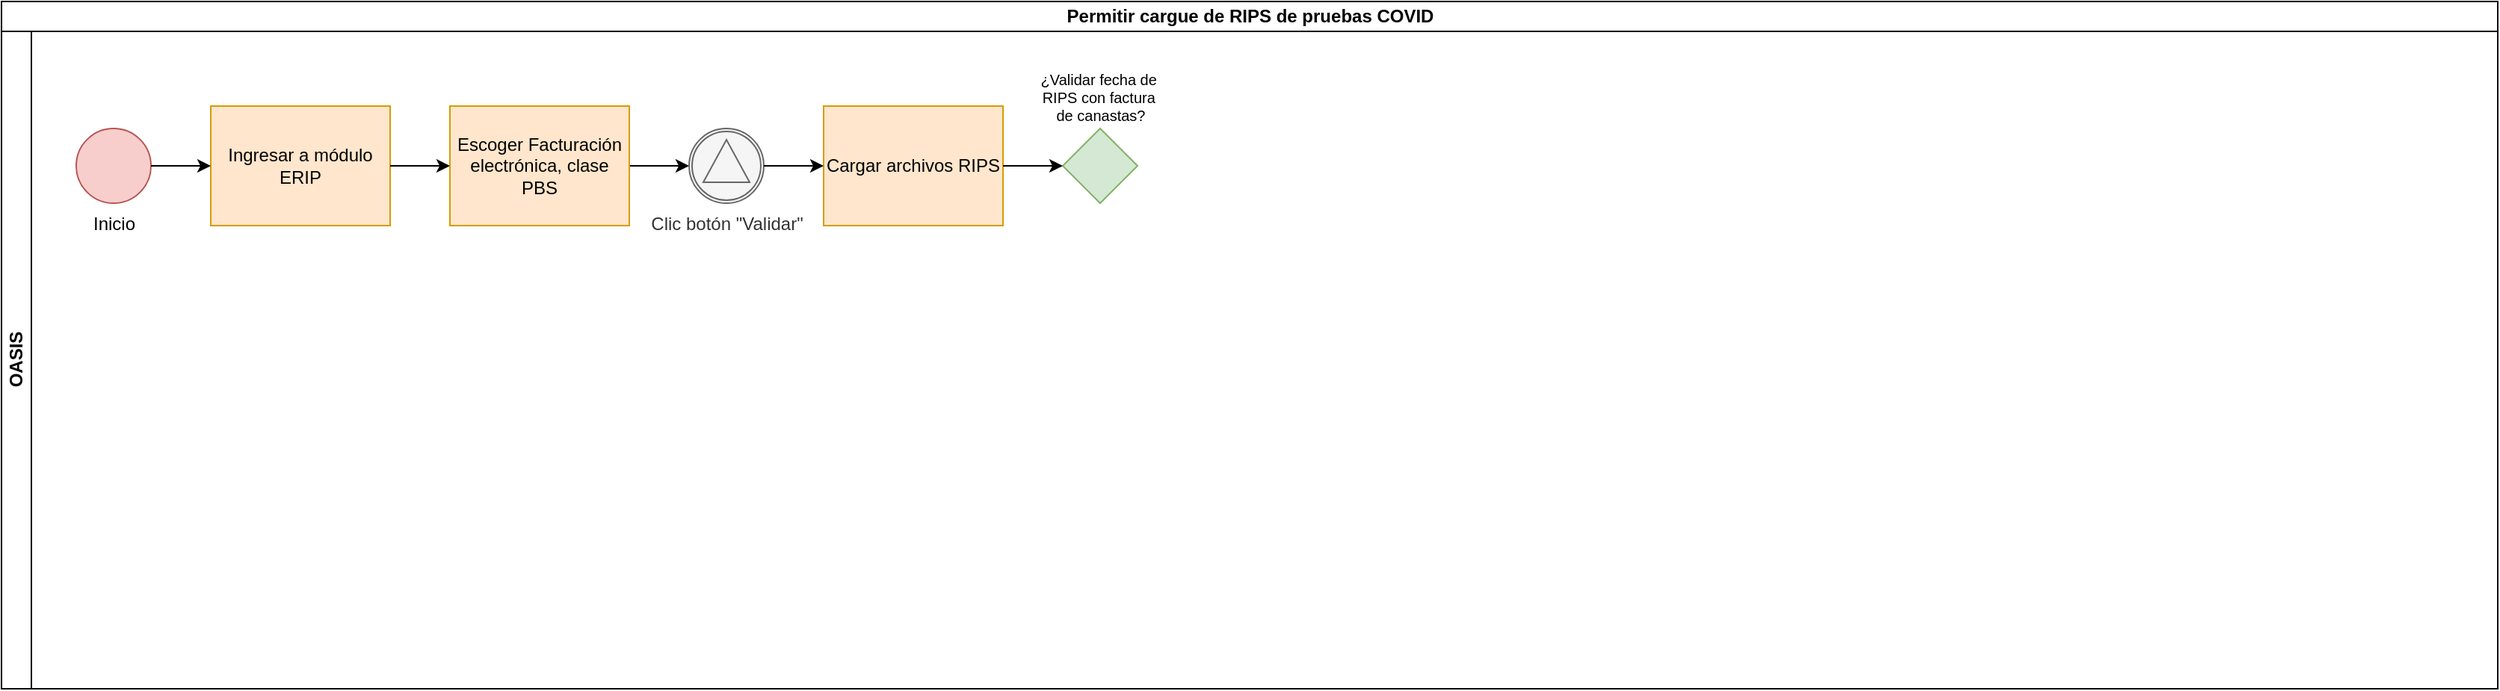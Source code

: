 <mxfile version="26.0.16">
  <diagram name="Página-1" id="Hdc81AM2Uc06f9mj2QX-">
    <mxGraphModel dx="794" dy="690" grid="1" gridSize="10" guides="1" tooltips="1" connect="1" arrows="1" fold="1" page="1" pageScale="1" pageWidth="2910" pageHeight="1030" math="0" shadow="0">
      <root>
        <mxCell id="0" />
        <mxCell id="1" parent="0" />
        <mxCell id="HDhrtGJA4EhIXhscm4DT-1" value="&lt;font style=&quot;vertical-align: inherit;&quot;&gt;&lt;font style=&quot;vertical-align: inherit;&quot;&gt;Permitir cargue de RIPS de pruebas COVID&lt;/font&gt;&lt;/font&gt;" style="swimlane;childLayout=stackLayout;resizeParent=1;resizeParentMax=0;horizontal=1;startSize=20;horizontalStack=0;html=1;" vertex="1" parent="1">
          <mxGeometry x="80" y="60" width="1670" height="460" as="geometry" />
        </mxCell>
        <mxCell id="HDhrtGJA4EhIXhscm4DT-2" value="&lt;font style=&quot;vertical-align: inherit;&quot;&gt;&lt;font style=&quot;vertical-align: inherit;&quot;&gt;OASIS&lt;/font&gt;&lt;/font&gt;" style="swimlane;startSize=20;horizontal=0;html=1;" vertex="1" parent="HDhrtGJA4EhIXhscm4DT-1">
          <mxGeometry y="20" width="1670" height="440" as="geometry" />
        </mxCell>
        <mxCell id="HDhrtGJA4EhIXhscm4DT-5" value="Inicio" style="points=[[0.145,0.145,0],[0.5,0,0],[0.855,0.145,0],[1,0.5,0],[0.855,0.855,0],[0.5,1,0],[0.145,0.855,0],[0,0.5,0]];shape=mxgraph.bpmn.event;html=1;verticalLabelPosition=bottom;labelBackgroundColor=#ffffff;verticalAlign=top;align=center;perimeter=ellipsePerimeter;outlineConnect=0;aspect=fixed;outline=standard;symbol=general;fillColor=#f8cecc;strokeColor=#b85450;" vertex="1" parent="HDhrtGJA4EhIXhscm4DT-2">
          <mxGeometry x="50" y="65" width="50" height="50" as="geometry" />
        </mxCell>
        <mxCell id="HDhrtGJA4EhIXhscm4DT-7" value="Ingresar a módulo ERIP" style="points=[[0.25,0,0],[0.5,0,0],[0.75,0,0],[1,0.25,0],[1,0.5,0],[1,0.75,0],[0.75,1,0],[0.5,1,0],[0.25,1,0],[0,0.75,0],[0,0.5,0],[0,0.25,0]];shape=mxgraph.bpmn.task2;whiteSpace=wrap;rectStyle=rounded;size=10;html=1;container=1;expand=0;collapsible=0;taskMarker=user;fillColor=#ffe6cc;strokeColor=#d79b00;" vertex="1" parent="HDhrtGJA4EhIXhscm4DT-2">
          <mxGeometry x="140" y="50" width="120" height="80" as="geometry" />
        </mxCell>
        <mxCell id="HDhrtGJA4EhIXhscm4DT-6" style="edgeStyle=orthogonalEdgeStyle;rounded=0;orthogonalLoop=1;jettySize=auto;html=1;" edge="1" parent="HDhrtGJA4EhIXhscm4DT-2" source="HDhrtGJA4EhIXhscm4DT-5" target="HDhrtGJA4EhIXhscm4DT-7">
          <mxGeometry relative="1" as="geometry">
            <mxPoint x="140" y="90" as="targetPoint" />
          </mxGeometry>
        </mxCell>
        <mxCell id="HDhrtGJA4EhIXhscm4DT-11" style="edgeStyle=orthogonalEdgeStyle;rounded=0;orthogonalLoop=1;jettySize=auto;html=1;" edge="1" parent="HDhrtGJA4EhIXhscm4DT-2" source="HDhrtGJA4EhIXhscm4DT-9" target="HDhrtGJA4EhIXhscm4DT-10">
          <mxGeometry relative="1" as="geometry" />
        </mxCell>
        <mxCell id="HDhrtGJA4EhIXhscm4DT-9" value="Escoger Facturación electrónica, clase PBS" style="points=[[0.25,0,0],[0.5,0,0],[0.75,0,0],[1,0.25,0],[1,0.5,0],[1,0.75,0],[0.75,1,0],[0.5,1,0],[0.25,1,0],[0,0.75,0],[0,0.5,0],[0,0.25,0]];shape=mxgraph.bpmn.task2;whiteSpace=wrap;rectStyle=rounded;size=10;html=1;container=1;expand=0;collapsible=0;taskMarker=user;fillColor=#ffe6cc;strokeColor=#d79b00;" vertex="1" parent="HDhrtGJA4EhIXhscm4DT-2">
          <mxGeometry x="300" y="50" width="120" height="80" as="geometry" />
        </mxCell>
        <mxCell id="HDhrtGJA4EhIXhscm4DT-8" style="edgeStyle=orthogonalEdgeStyle;rounded=0;orthogonalLoop=1;jettySize=auto;html=1;" edge="1" parent="HDhrtGJA4EhIXhscm4DT-2" source="HDhrtGJA4EhIXhscm4DT-7" target="HDhrtGJA4EhIXhscm4DT-9">
          <mxGeometry relative="1" as="geometry">
            <mxPoint x="300" y="90" as="targetPoint" />
          </mxGeometry>
        </mxCell>
        <mxCell id="HDhrtGJA4EhIXhscm4DT-10" value="Clic botón &quot;Validar&quot;" style="points=[[0.145,0.145,0],[0.5,0,0],[0.855,0.145,0],[1,0.5,0],[0.855,0.855,0],[0.5,1,0],[0.145,0.855,0],[0,0.5,0]];shape=mxgraph.bpmn.event;html=1;verticalLabelPosition=bottom;labelBackgroundColor=#ffffff;verticalAlign=top;align=center;perimeter=ellipsePerimeter;outlineConnect=0;aspect=fixed;outline=catching;symbol=signal;fillColor=#f5f5f5;fontColor=#333333;strokeColor=#666666;" vertex="1" parent="HDhrtGJA4EhIXhscm4DT-2">
          <mxGeometry x="460" y="65" width="50" height="50" as="geometry" />
        </mxCell>
        <mxCell id="HDhrtGJA4EhIXhscm4DT-13" value="Cargar archivos RIPS" style="points=[[0.25,0,0],[0.5,0,0],[0.75,0,0],[1,0.25,0],[1,0.5,0],[1,0.75,0],[0.75,1,0],[0.5,1,0],[0.25,1,0],[0,0.75,0],[0,0.5,0],[0,0.25,0]];shape=mxgraph.bpmn.task2;whiteSpace=wrap;rectStyle=rounded;size=10;html=1;container=1;expand=0;collapsible=0;taskMarker=user;fillColor=#ffe6cc;strokeColor=#d79b00;" vertex="1" parent="HDhrtGJA4EhIXhscm4DT-2">
          <mxGeometry x="550" y="50" width="120" height="80" as="geometry" />
        </mxCell>
        <mxCell id="HDhrtGJA4EhIXhscm4DT-12" style="edgeStyle=orthogonalEdgeStyle;rounded=0;orthogonalLoop=1;jettySize=auto;html=1;" edge="1" parent="HDhrtGJA4EhIXhscm4DT-2" source="HDhrtGJA4EhIXhscm4DT-10" target="HDhrtGJA4EhIXhscm4DT-13">
          <mxGeometry relative="1" as="geometry">
            <mxPoint x="580" y="90" as="targetPoint" />
          </mxGeometry>
        </mxCell>
        <mxCell id="HDhrtGJA4EhIXhscm4DT-15" value="¿Validar fecha de&amp;nbsp;&lt;div&gt;RIPS&amp;nbsp;&lt;span style=&quot;background-color: light-dark(rgb(255, 255, 255), rgb(18, 18, 18)); color: light-dark(rgb(0, 0, 0), rgb(255, 255, 255));&quot;&gt;con factura&amp;nbsp;&lt;/span&gt;&lt;/div&gt;&lt;div&gt;&lt;span style=&quot;background-color: light-dark(rgb(255, 255, 255), rgb(18, 18, 18)); color: light-dark(rgb(0, 0, 0), rgb(255, 255, 255));&quot;&gt;de&amp;nbsp;&lt;/span&gt;&lt;span style=&quot;background-color: light-dark(rgb(255, 255, 255), rgb(18, 18, 18)); color: light-dark(rgb(0, 0, 0), rgb(255, 255, 255));&quot;&gt;canastas?&lt;/span&gt;&lt;/div&gt;" style="points=[[0.25,0.25,0],[0.5,0,0],[0.75,0.25,0],[1,0.5,0],[0.75,0.75,0],[0.5,1,0],[0.25,0.75,0],[0,0.5,0]];shape=mxgraph.bpmn.gateway2;html=1;verticalLabelPosition=top;labelBackgroundColor=#ffffff;verticalAlign=bottom;align=center;perimeter=rhombusPerimeter;outlineConnect=0;outline=none;symbol=none;fillColor=#d5e8d4;strokeColor=#82b366;fontSize=10;labelPosition=center;" vertex="1" parent="HDhrtGJA4EhIXhscm4DT-2">
          <mxGeometry x="710" y="65" width="50" height="50" as="geometry" />
        </mxCell>
        <mxCell id="HDhrtGJA4EhIXhscm4DT-14" style="edgeStyle=orthogonalEdgeStyle;rounded=0;orthogonalLoop=1;jettySize=auto;html=1;" edge="1" parent="HDhrtGJA4EhIXhscm4DT-2" source="HDhrtGJA4EhIXhscm4DT-13" target="HDhrtGJA4EhIXhscm4DT-15">
          <mxGeometry relative="1" as="geometry">
            <mxPoint x="720" y="90" as="targetPoint" />
          </mxGeometry>
        </mxCell>
      </root>
    </mxGraphModel>
  </diagram>
</mxfile>
